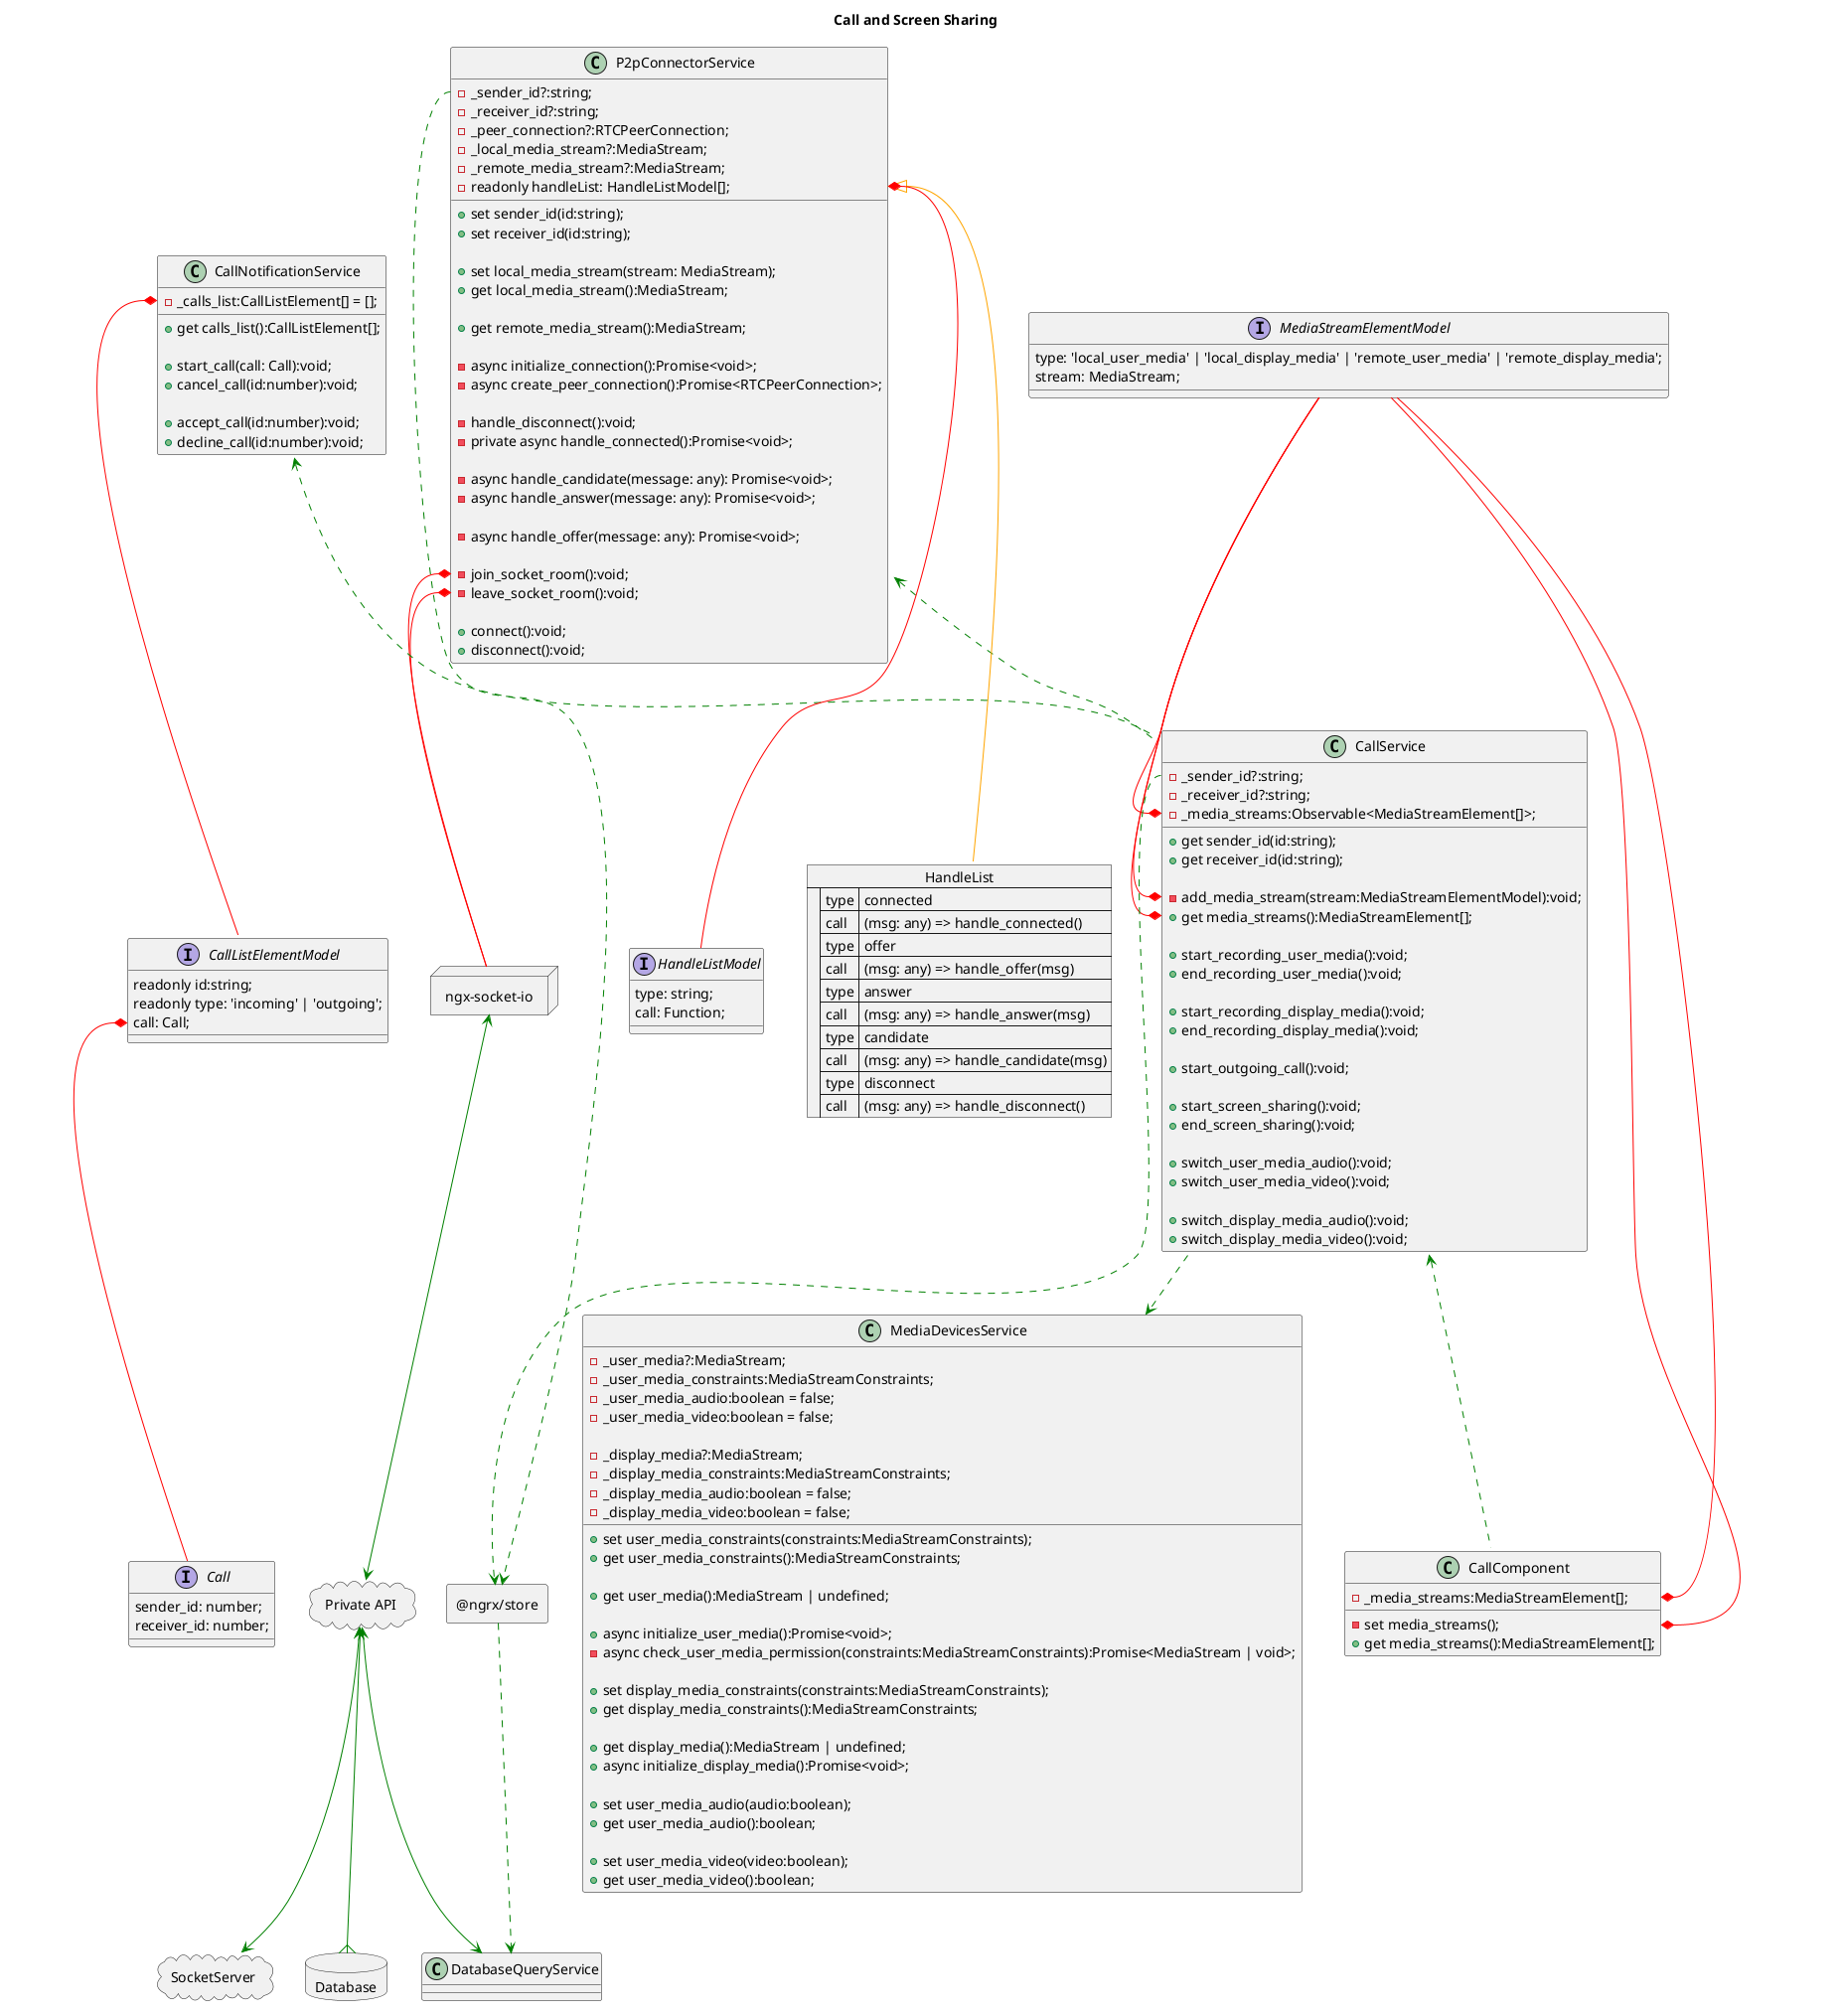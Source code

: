 @startuml
title Call and Screen Sharing
together {

	package "ngx-socket-io" <<Node>> {
	}

	package SocketServer <<Cloud>> {
	}

	package "Database" <<Database>> {
	}
	package "Private API" <<Cloud>> {
	}

	package "@ngrx/store" <<Rectangle>> {
	}

	interface MediaStreamElementModel {
		type: 'local_user_media' | 'local_display_media' | 'remote_user_media' | 'remote_display_media';
		stream: MediaStream;
	}

	interface Call {
		sender_id: number;
		receiver_id: number;
	}

	interface CallListElementModel {
		readonly id:string;
		readonly type: 'incoming' | 'outgoing';
		call: Call;
	}

	interface HandleListModel {
    	type: string;
    	call: Function;
    }

    json HandleList {
		"": [
			{
				"type": "connected",
				"call": "(msg: any) => handle_connected()"
			},
			{
				"type": "offer",
				"call": "(msg: any) => handle_offer(msg)"
			},
			{
				"type": "answer",
				"call": "(msg: any) => handle_answer(msg)"
			},
			{
				"type": "candidate",
				"call": "(msg: any) => handle_candidate(msg)"
			},
			{
				"type": "disconnect",
				"call": "(msg: any) => handle_disconnect()"
			}
		]
    }

	class DatabaseQueryService {}

	class P2pConnectorService {
		-_sender_id?:string;
		-_receiver_id?:string;
		-_peer_connection?:RTCPeerConnection;
		-_local_media_stream?:MediaStream;
		-_remote_media_stream?:MediaStream;
		-readonly handleList: HandleListModel[];

		+set sender_id(id:string);
		+set receiver_id(id:string);

		+set local_media_stream(stream: MediaStream);
		+get local_media_stream():MediaStream;

		+get remote_media_stream():MediaStream;

		-async initialize_connection():Promise<void>;
		-async create_peer_connection():Promise<RTCPeerConnection>;

		-handle_disconnect():void;
		-private async handle_connected():Promise<void>;

		-async handle_candidate(message: any): Promise<void>;
		-async handle_answer(message: any): Promise<void>;

		-async handle_offer(message: any): Promise<void>;

		-join_socket_room():void;
		-leave_socket_room():void;

		+connect():void;
		+disconnect():void;
	}

	class CallService {
		'-_room_id?:string; TODO: meetings with SFU
		-_sender_id?:string;
		-_receiver_id?:string;
		-_media_streams:Observable<MediaStreamElement[]>;

		+get sender_id(id:string);
		+get receiver_id(id:string);

		-add_media_stream(stream:MediaStreamElementModel):void;
		+get media_streams():MediaStreamElement[];

		+start_recording_user_media():void;
		+end_recording_user_media():void;

		+start_recording_display_media():void;
		+end_recording_display_media():void;

		+start_outgoing_call():void;

		+start_screen_sharing():void;
		+end_screen_sharing():void;

		+switch_user_media_audio():void;
		+switch_user_media_video():void;
		'+switch_user_media_facing_mode():void; TODO: Add change facing mode button

		+switch_display_media_audio():void;
		+switch_display_media_video():void;
	}

	class CallNotificationService {
		-_calls_list:CallListElement[] = [];

		+get calls_list():CallListElement[];

		+start_call(call: Call):void;
		+cancel_call(id:number):void;

		+accept_call(id:number):void;
		+decline_call(id:number):void;
	}

	class MediaDevicesService {
		-_user_media?:MediaStream;
		-_user_media_constraints:MediaStreamConstraints;
		-_user_media_audio:boolean = false;
		-_user_media_video:boolean = false;

		-_display_media?:MediaStream;
		-_display_media_constraints:MediaStreamConstraints;
		-_display_media_audio:boolean = false;
		-_display_media_video:boolean = false;

		+set user_media_constraints(constraints:MediaStreamConstraints);
		+get user_media_constraints():MediaStreamConstraints;

		+get user_media():MediaStream | undefined;

		+async initialize_user_media():Promise<void>;
		-async check_user_media_permission(constraints:MediaStreamConstraints):Promise<MediaStream | void>;

		+set display_media_constraints(constraints:MediaStreamConstraints);
		+get display_media_constraints():MediaStreamConstraints;

		+get display_media():MediaStream | undefined;
		+async initialize_display_media():Promise<void>;

		+set user_media_audio(audio:boolean);
		+get user_media_audio():boolean;

		+set user_media_video(video:boolean);
		+get user_media_video():boolean;

'		+set display_media_audio(audio:boolean);
'		+get display_media_audio():boolean;
'
'		+set display_media_video(video:boolean);
'		+get display_media_video():boolean;

	}

	class CallComponent {
		-_media_streams:MediaStreamElement[];
		-set media_streams();
		+get media_streams():MediaStreamElement[];
	}

	MediaStreamElementModel -[#red]-* CallService::_media_streams
	MediaStreamElementModel -[#red]-* CallService::media_streams
	MediaStreamElementModel -[#red]-* CallService::add_media_stream
	MediaStreamElementModel -[#red]-* CallComponent::_media_streams
	MediaStreamElementModel -[#red]-* CallComponent::media_streams
    P2pConnectorService <.[#green]. CallService
    CallService <.[#green]. CallComponent
    CallService::_sender_id .[#green].> "@ngrx/store"
    P2pConnectorService::_sender_id .[#green].> "@ngrx/store"
	P2pConnectorService::join_socket_room *-[#red]- "ngx-socket-io"
	P2pConnectorService::leave_socket_room *-[#red]- "ngx-socket-io"
	"ngx-socket-io" <-[#green]-> "Private API"
	"Private API" <-[#green]-> SocketServer
	CallNotificationService <.[#green]. CallService
	CallListElementModel::call *-[#red]- Call
	CallService .[#green].> MediaDevicesService
	CallNotificationService::_calls_list *-[#red]- CallListElementModel
	"@ngrx/store" .[#green].> DatabaseQueryService
	"Private API" <-[#green]-> DatabaseQueryService
	"Private API" <-[#green]-{ "Database"
	P2pConnectorService::HandleList <|-[#orange]- HandleList
	P2pConnectorService::HandleList *-[#red]- HandleListModel

}
'
'package Expert <<Rectangle>> {
'}

@enduml
